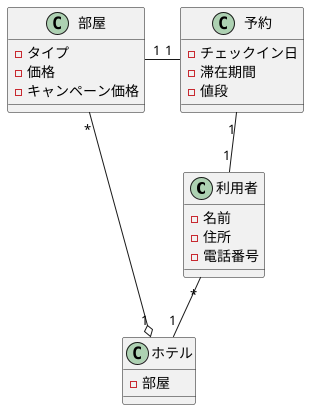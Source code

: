@startuml a

class 利用者{
    -名前
    -住所
    -電話番号
}
class ホテル{
    -部屋
}
class 部屋{
    -タイプ
    -価格
    -キャンペーン価格
}
class 予約{
    -チェックイン日
    -滞在期間
    -値段
}
利用者 "*" -down- "1" ホテル
部屋 "1"  -right- "1" 予約
ホテル "1" o-left- "*" 部屋
利用者 "1" -up- "1" 予約

@enduml